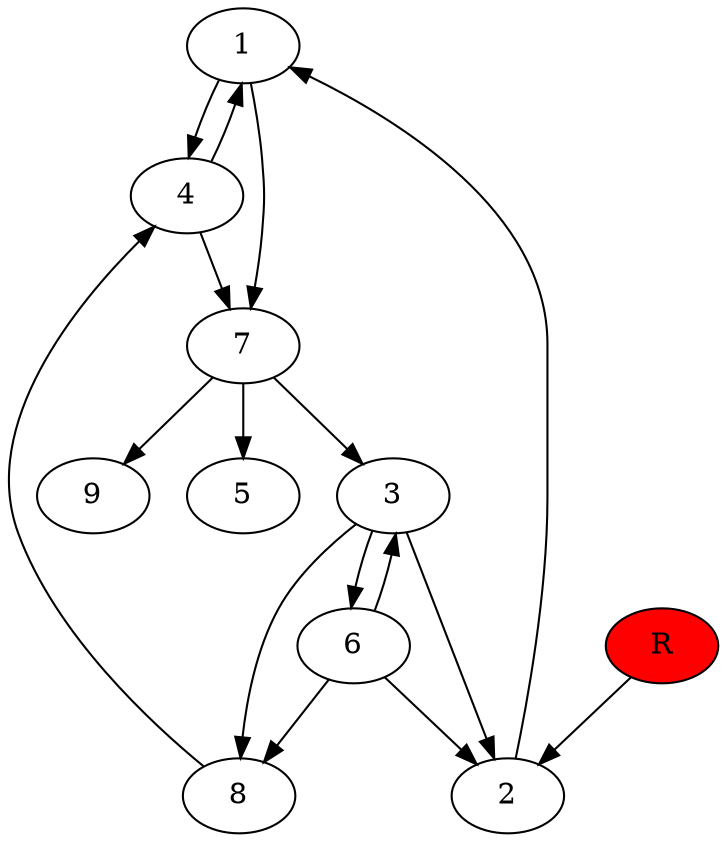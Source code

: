 digraph prb76937 {
	1
	2
	3
	4
	5
	6
	7
	8
	R [fillcolor="#ff0000" style=filled]
	1 -> 4
	1 -> 7
	2 -> 1
	3 -> 2
	3 -> 6
	3 -> 8
	4 -> 1
	4 -> 7
	6 -> 2
	6 -> 3
	6 -> 8
	7 -> 3
	7 -> 5
	7 -> 9
	8 -> 4
	R -> 2
}
